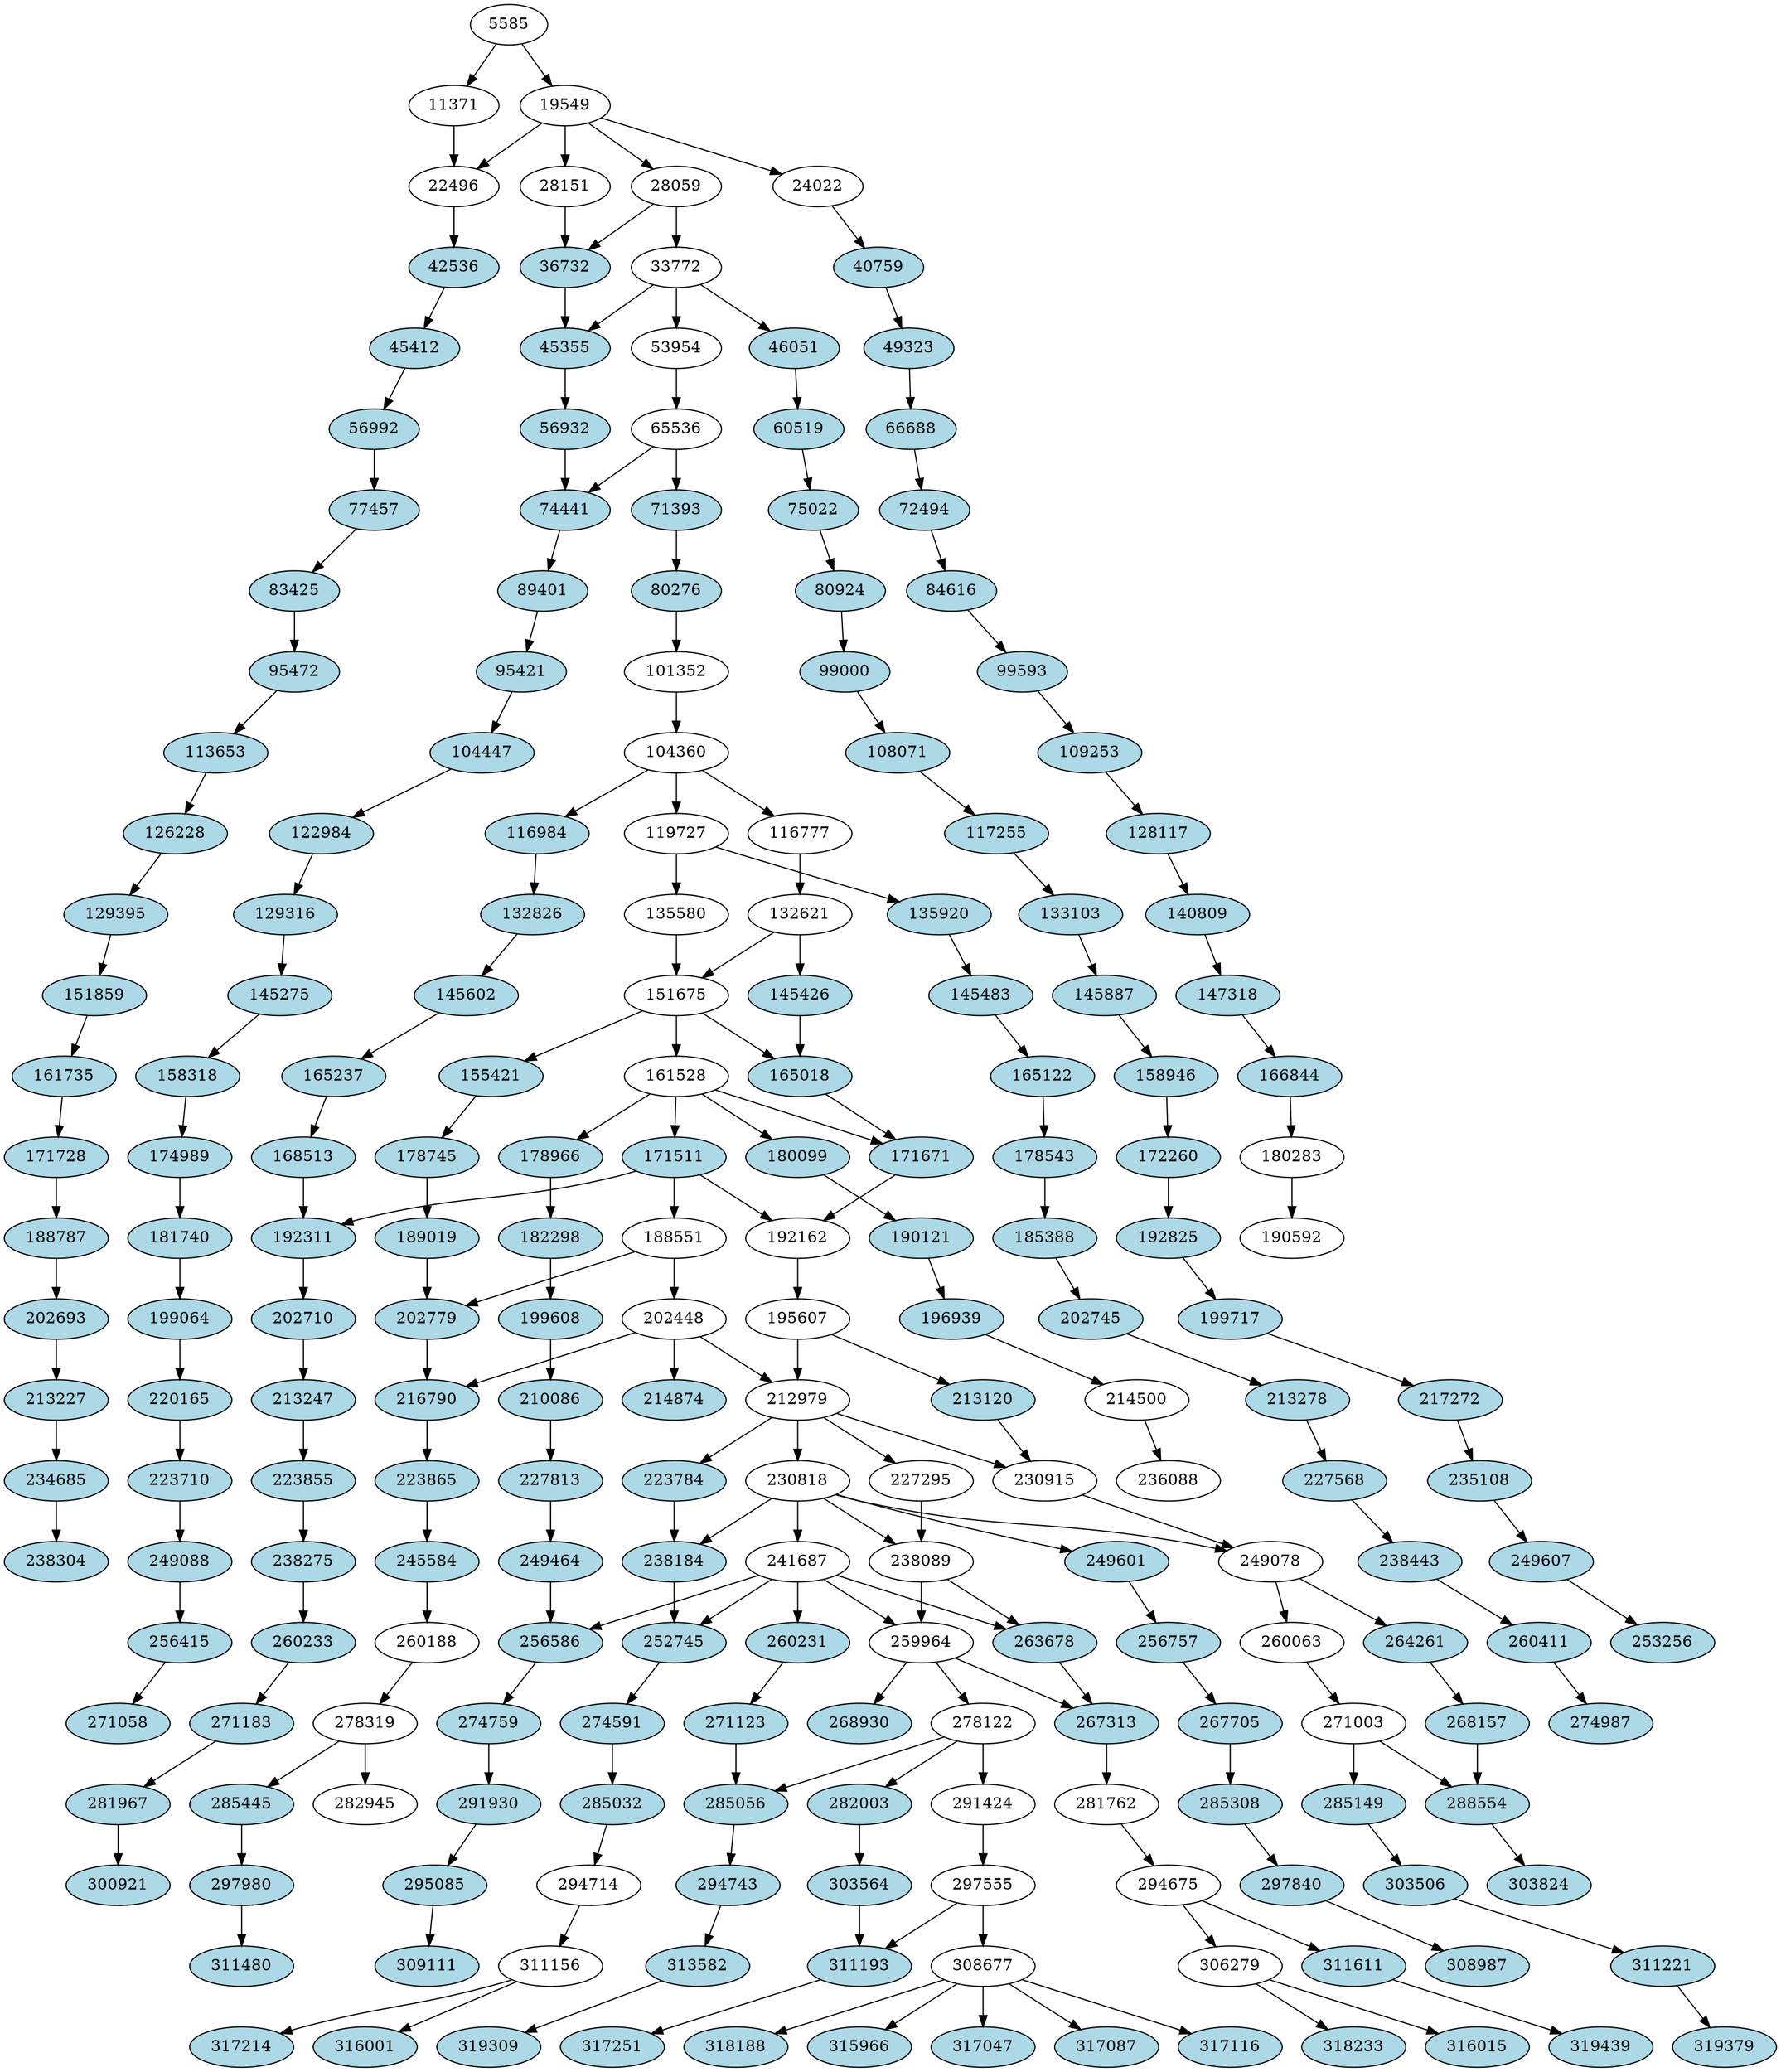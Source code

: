 digraph {
    5585 -> 11371;
    5585 -> 19549;
    11371 -> 22496;
    19549 -> 22496;
    19549 -> 24022;
    19549 -> 28059;
    19549 -> 28151;
    22496 -> 42536;
    24022 -> 40759;
    28059 -> 33772;
    28059 -> 36732;
    28151 -> 36732;
    33772 -> 45355;
    33772 -> 46051;
    33772 -> 53954;
    36732 -> 45355;
    40759 -> 49323;
    42536 -> 45412;
    45355 -> 56932;
    45412 -> 56992;
    46051 -> 60519;
    49323 -> 66688;
    53954 -> 65536;
    56932 -> 74441;
    56992 -> 77457;
    60519 -> 75022;
    65536 -> 71393;
    65536 -> 74441;
    66688 -> 72494;
    71393 -> 80276;
    72494 -> 84616;
    74441 -> 89401;
    75022 -> 80924;
    77457 -> 83425;
    80276 -> 101352;
    80924 -> 99000;
    83425 -> 95472;
    84616 -> 99593;
    89401 -> 95421;
    95421 -> 104447;
    95472 -> 113653;
    99000 -> 108071;
    99593 -> 109253;
    101352 -> 104360;
    104360 -> 116777;
    104360 -> 116984;
    104360 -> 119727;
    104447 -> 122984;
    108071 -> 117255;
    109253 -> 128117;
    113653 -> 126228;
    116777 -> 132621;
    116984 -> 132826;
    117255 -> 133103;
    119727 -> 135580;
    119727 -> 135920;
    122984 -> 129316;
    126228 -> 129395;
    128117 -> 140809;
    129316 -> 145275;
    129395 -> 151859;
    132621 -> 145426;
    132621 -> 151675;
    132826 -> 145602;
    133103 -> 145887;
    135580 -> 151675;
    135920 -> 145483;
    140809 -> 147318;
    145275 -> 158318;
    145426 -> 165018;
    145483 -> 165122;
    145602 -> 165237;
    145887 -> 158946;
    147318 -> 166844;
    151675 -> 155421;
    151675 -> 161528;
    151675 -> 165018;
    151859 -> 161735;
    155421 -> 178745;
    158318 -> 174989;
    158946 -> 172260;
    161528 -> 171511;
    161528 -> 171671;
    161528 -> 178966;
    161528 -> 180099;
    161735 -> 171728;
    165018 -> 171671;
    165122 -> 178543;
    165237 -> 168513;
    166844 -> 180283;
    168513 -> 192311;
    171511 -> 188551;
    171511 -> 192162;
    171511 -> 192311;
    171671 -> 192162;
    171728 -> 188787;
    172260 -> 192825;
    174989 -> 181740;
    178543 -> 185388;
    178745 -> 189019;
    178966 -> 182298;
    180099 -> 190121;
    180283 -> 190592;
    181740 -> 199064;
    182298 -> 199608;
    185388 -> 202745;
    188551 -> 202448;
    188551 -> 202779;
    188787 -> 202693;
    189019 -> 202779;
    190121 -> 196939;
    192162 -> 195607;
    192311 -> 202710;
    192825 -> 199717;
    195607 -> 212979;
    195607 -> 213120;
    196939 -> 214500;
    199064 -> 220165;
    199608 -> 210086;
    199717 -> 217272;
    202448 -> 212979;
    202448 -> 214874;
    202448 -> 216790;
    202693 -> 213227;
    202710 -> 213247;
    202745 -> 213278;
    202779 -> 216790;
    210086 -> 227813;
    212979 -> 223784;
    212979 -> 227295;
    212979 -> 230818;
    212979 -> 230915;
    213120 -> 230915;
    213227 -> 234685;
    213247 -> 223855;
    213278 -> 227568;
    214500 -> 236088;
    216790 -> 223865;
    217272 -> 235108;
    220165 -> 223710;
    223710 -> 249088;
    223784 -> 238184;
    223855 -> 238275;
    223865 -> 245584;
    227295 -> 238089;
    227568 -> 238443;
    227813 -> 249464;
    230818 -> 238089;
    230818 -> 238184;
    230818 -> 241687;
    230818 -> 249078;
    230818 -> 249601;
    230915 -> 249078;
    234685 -> 238304;
    235108 -> 249607;
    238089 -> 259964;
    238089 -> 263678;
    238184 -> 252745;
    238275 -> 260233;
    238443 -> 260411;
    241687 -> 252745;
    241687 -> 256586;
    241687 -> 259964;
    241687 -> 260231;
    241687 -> 263678;
    245584 -> 260188;
    249078 -> 260063;
    249078 -> 264261;
    249088 -> 256415;
    249464 -> 256586;
    249601 -> 256757;
    249607 -> 253256;
    252745 -> 274591;
    256415 -> 271058;
    256586 -> 274759;
    256757 -> 267705;
    259964 -> 267313;
    259964 -> 268930;
    259964 -> 278122;
    260063 -> 271003;
    260188 -> 278319;
    260231 -> 271123;
    260233 -> 271183;
    260411 -> 274987;
    263678 -> 267313;
    264261 -> 268157;
    267313 -> 281762;
    267705 -> 285308;
    268157 -> 288554;
    271003 -> 285149;
    271003 -> 288554;
    271123 -> 285056;
    271183 -> 281967;
    274591 -> 285032;
    274759 -> 291930;
    278122 -> 282003;
    278122 -> 285056;
    278122 -> 291424;
    278319 -> 282945;
    278319 -> 285445;
    281762 -> 294675;
    281967 -> 300921;
    282003 -> 303564;
    285032 -> 294714;
    285056 -> 294743;
    285149 -> 303506;
    285308 -> 297840;
    285445 -> 297980;
    288554 -> 303824;
    291424 -> 297555;
    291930 -> 295085;
    294675 -> 306279;
    294675 -> 311611;
    294714 -> 311156;
    294743 -> 313582;
    295085 -> 309111;
    297555 -> 308677;
    297555 -> 311193;
    297840 -> 308987;
    297980 -> 311480;
    303506 -> 311221;
    303564 -> 311193;
    306279 -> 316015;
    306279 -> 318233;
    308677 -> 315966;
    308677 -> 317047;
    308677 -> 317087;
    308677 -> 317116;
    308677 -> 318188;
    311156 -> 316001;
    311156 -> 317214;
    311193 -> 317251;
    311221 -> 319379;
    311611 -> 319439;
    313582 -> 319309;
//colored bisimilar nodes
318188[style=filled, fillcolor=lightblue];
288554[style=filled, fillcolor=lightblue];
196939[style=filled, fillcolor=lightblue];
161735[style=filled, fillcolor=lightblue];
72494[style=filled, fillcolor=lightblue];
199608[style=filled, fillcolor=lightblue];
165018[style=filled, fillcolor=lightblue];
311611[style=filled, fillcolor=lightblue];
178966[style=filled, fillcolor=lightblue];
267705[style=filled, fillcolor=lightblue];
140809[style=filled, fillcolor=lightblue];
220165[style=filled, fillcolor=lightblue];
165237[style=filled, fillcolor=lightblue];
223784[style=filled, fillcolor=lightblue];
66688[style=filled, fillcolor=lightblue];
234685[style=filled, fillcolor=lightblue];
192825[style=filled, fillcolor=lightblue];
171511[style=filled, fillcolor=lightblue];
174989[style=filled, fillcolor=lightblue];
235108[style=filled, fillcolor=lightblue];
252745[style=filled, fillcolor=lightblue];
238304[style=filled, fillcolor=lightblue];
264261[style=filled, fillcolor=lightblue];
188787[style=filled, fillcolor=lightblue];
263678[style=filled, fillcolor=lightblue];
99000[style=filled, fillcolor=lightblue];
216790[style=filled, fillcolor=lightblue];
71393[style=filled, fillcolor=lightblue];
99593[style=filled, fillcolor=lightblue];
40759[style=filled, fillcolor=lightblue];
45355[style=filled, fillcolor=lightblue];
227568[style=filled, fillcolor=lightblue];
260233[style=filled, fillcolor=lightblue];
297840[style=filled, fillcolor=lightblue];
74441[style=filled, fillcolor=lightblue];
145426[style=filled, fillcolor=lightblue];
238275[style=filled, fillcolor=lightblue];
128117[style=filled, fillcolor=lightblue];
317087[style=filled, fillcolor=lightblue];
178543[style=filled, fillcolor=lightblue];
213247[style=filled, fillcolor=lightblue];
95421[style=filled, fillcolor=lightblue];
46051[style=filled, fillcolor=lightblue];
260411[style=filled, fillcolor=lightblue];
319379[style=filled, fillcolor=lightblue];
147318[style=filled, fillcolor=lightblue];
181740[style=filled, fillcolor=lightblue];
213227[style=filled, fillcolor=lightblue];
190121[style=filled, fillcolor=lightblue];
285056[style=filled, fillcolor=lightblue];
185388[style=filled, fillcolor=lightblue];
291930[style=filled, fillcolor=lightblue];
315966[style=filled, fillcolor=lightblue];
89401[style=filled, fillcolor=lightblue];
249607[style=filled, fillcolor=lightblue];
300921[style=filled, fillcolor=lightblue];
294743[style=filled, fillcolor=lightblue];
311221[style=filled, fillcolor=lightblue];
245584[style=filled, fillcolor=lightblue];
108071[style=filled, fillcolor=lightblue];
126228[style=filled, fillcolor=lightblue];
145483[style=filled, fillcolor=lightblue];
317214[style=filled, fillcolor=lightblue];
271123[style=filled, fillcolor=lightblue];
171671[style=filled, fillcolor=lightblue];
182298[style=filled, fillcolor=lightblue];
36732[style=filled, fillcolor=lightblue];
145887[style=filled, fillcolor=lightblue];
104447[style=filled, fillcolor=lightblue];
113653[style=filled, fillcolor=lightblue];
133103[style=filled, fillcolor=lightblue];
271058[style=filled, fillcolor=lightblue];
282003[style=filled, fillcolor=lightblue];
109253[style=filled, fillcolor=lightblue];
227813[style=filled, fillcolor=lightblue];
285032[style=filled, fillcolor=lightblue];
271183[style=filled, fillcolor=lightblue];
213120[style=filled, fillcolor=lightblue];
158318[style=filled, fillcolor=lightblue];
249601[style=filled, fillcolor=lightblue];
311193[style=filled, fillcolor=lightblue];
309111[style=filled, fillcolor=lightblue];
319309[style=filled, fillcolor=lightblue];
49323[style=filled, fillcolor=lightblue];
199717[style=filled, fillcolor=lightblue];
214874[style=filled, fillcolor=lightblue];
192311[style=filled, fillcolor=lightblue];
202779[style=filled, fillcolor=lightblue];
178745[style=filled, fillcolor=lightblue];
238184[style=filled, fillcolor=lightblue];
56992[style=filled, fillcolor=lightblue];
303564[style=filled, fillcolor=lightblue];
313582[style=filled, fillcolor=lightblue];
129316[style=filled, fillcolor=lightblue];
274987[style=filled, fillcolor=lightblue];
311480[style=filled, fillcolor=lightblue];
135920[style=filled, fillcolor=lightblue];
303506[style=filled, fillcolor=lightblue];
84616[style=filled, fillcolor=lightblue];
75022[style=filled, fillcolor=lightblue];
80276[style=filled, fillcolor=lightblue];
256586[style=filled, fillcolor=lightblue];
117255[style=filled, fillcolor=lightblue];
249464[style=filled, fillcolor=lightblue];
318233[style=filled, fillcolor=lightblue];
316001[style=filled, fillcolor=lightblue];
319439[style=filled, fillcolor=lightblue];
80924[style=filled, fillcolor=lightblue];
171728[style=filled, fillcolor=lightblue];
202710[style=filled, fillcolor=lightblue];
256415[style=filled, fillcolor=lightblue];
151859[style=filled, fillcolor=lightblue];
165122[style=filled, fillcolor=lightblue];
317251[style=filled, fillcolor=lightblue];
42536[style=filled, fillcolor=lightblue];
189019[style=filled, fillcolor=lightblue];
253256[style=filled, fillcolor=lightblue];
168513[style=filled, fillcolor=lightblue];
249088[style=filled, fillcolor=lightblue];
303824[style=filled, fillcolor=lightblue];
238443[style=filled, fillcolor=lightblue];
268157[style=filled, fillcolor=lightblue];
317047[style=filled, fillcolor=lightblue];
180099[style=filled, fillcolor=lightblue];
172260[style=filled, fillcolor=lightblue];
260231[style=filled, fillcolor=lightblue];
83425[style=filled, fillcolor=lightblue];
308987[style=filled, fillcolor=lightblue];
166844[style=filled, fillcolor=lightblue];
155421[style=filled, fillcolor=lightblue];
223865[style=filled, fillcolor=lightblue];
213278[style=filled, fillcolor=lightblue];
77457[style=filled, fillcolor=lightblue];
285308[style=filled, fillcolor=lightblue];
316015[style=filled, fillcolor=lightblue];
129395[style=filled, fillcolor=lightblue];
202693[style=filled, fillcolor=lightblue];
295085[style=filled, fillcolor=lightblue];
132826[style=filled, fillcolor=lightblue];
285149[style=filled, fillcolor=lightblue];
267313[style=filled, fillcolor=lightblue];
210086[style=filled, fillcolor=lightblue];
297980[style=filled, fillcolor=lightblue];
56932[style=filled, fillcolor=lightblue];
285445[style=filled, fillcolor=lightblue];
317116[style=filled, fillcolor=lightblue];
274759[style=filled, fillcolor=lightblue];
60519[style=filled, fillcolor=lightblue];
158946[style=filled, fillcolor=lightblue];
281967[style=filled, fillcolor=lightblue];
217272[style=filled, fillcolor=lightblue];
122984[style=filled, fillcolor=lightblue];
145602[style=filled, fillcolor=lightblue];
223855[style=filled, fillcolor=lightblue];
45412[style=filled, fillcolor=lightblue];
116984[style=filled, fillcolor=lightblue];
95472[style=filled, fillcolor=lightblue];
202745[style=filled, fillcolor=lightblue];
145275[style=filled, fillcolor=lightblue];
268930[style=filled, fillcolor=lightblue];
223710[style=filled, fillcolor=lightblue];
256757[style=filled, fillcolor=lightblue];
199064[style=filled, fillcolor=lightblue];
274591[style=filled, fillcolor=lightblue];
//[style=filled, fillcolor=lightblue];
}
